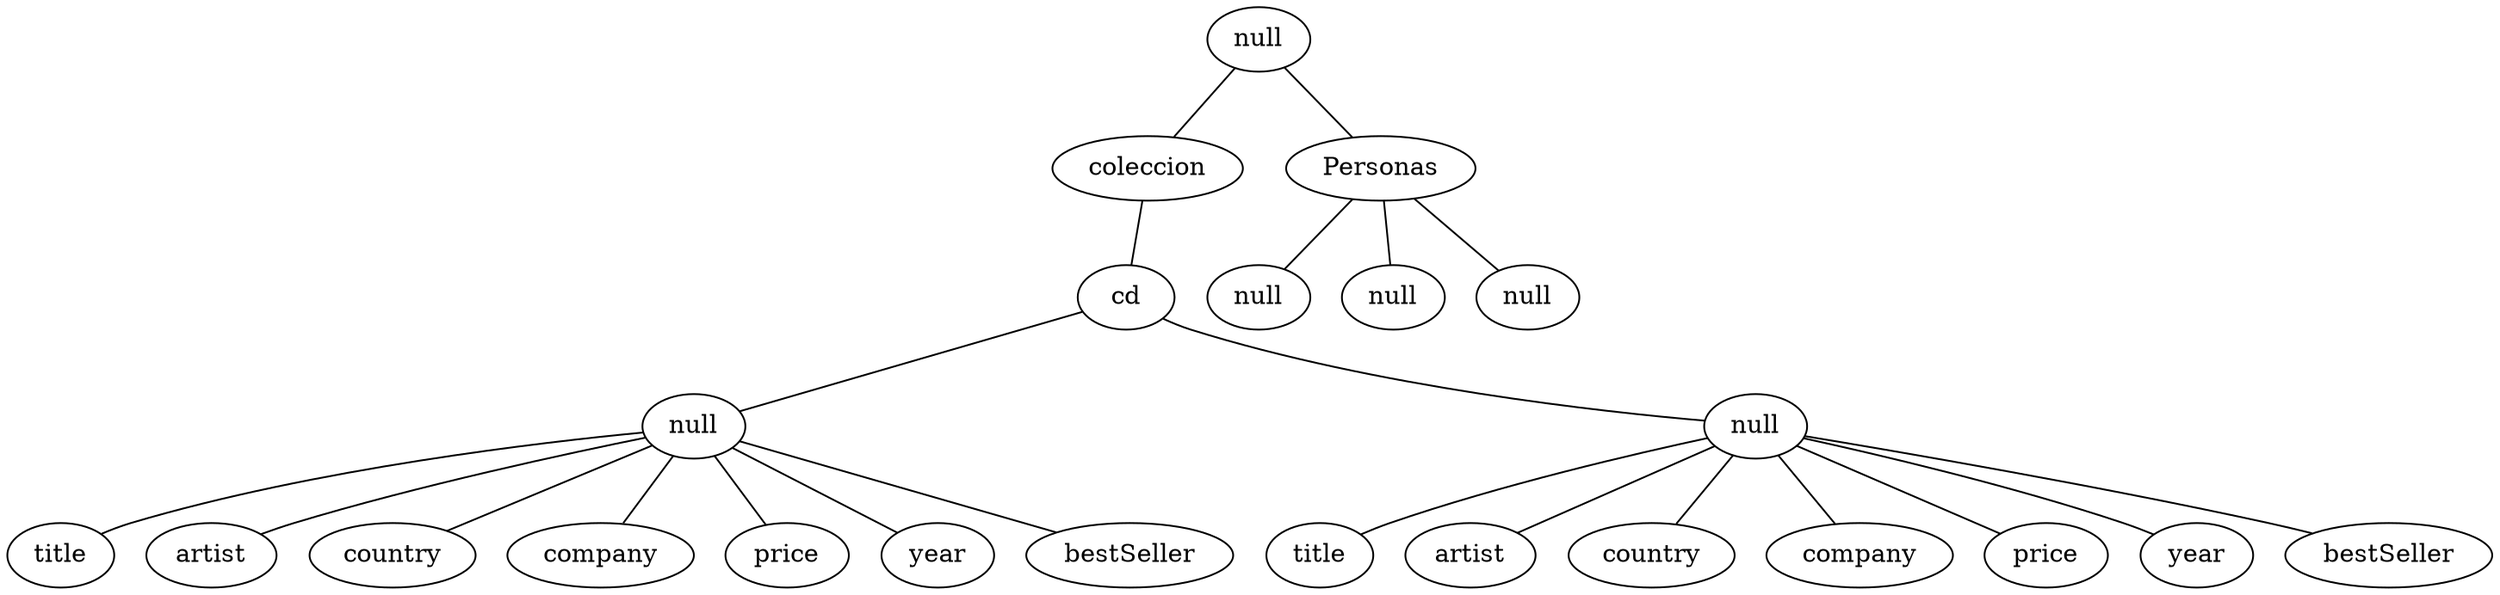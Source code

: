 graph g{
nodo18[label=null];
nodo17[label="coleccion"];
nodo8[label="cd"];
nodo1[label=null];
nodo0[label="title"];
nodo1--nodo0;
nodo2[label="artist"];
nodo1--nodo2;
nodo3[label="country"];
nodo1--nodo3;
nodo4[label="company"];
nodo1--nodo4;
nodo5[label="price"];
nodo1--nodo5;
nodo6[label="year"];
nodo1--nodo6;
nodo7[label="bestSeller"];
nodo1--nodo7;
nodo8--nodo1;
nodo10[label=null];
nodo9[label="title"];
nodo10--nodo9;
nodo11[label="artist"];
nodo10--nodo11;
nodo12[label="country"];
nodo10--nodo12;
nodo13[label="company"];
nodo10--nodo13;
nodo14[label="price"];
nodo10--nodo14;
nodo15[label="year"];
nodo10--nodo15;
nodo16[label="bestSeller"];
nodo10--nodo16;
nodo8--nodo10;
nodo17--nodo8;
nodo18--nodo17;
nodo19[label="Personas"];
nodo20[label=null];
nodo19--nodo20;
nodo21[label=null];
nodo19--nodo21;
nodo22[label=null];
nodo19--nodo22;
nodo18--nodo19;
}